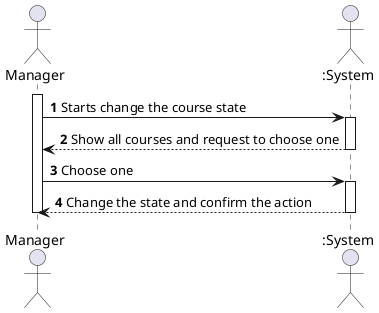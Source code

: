 @startuml

autonumber
actor "Manager" as MNG
actor ":System" as SYS

activate MNG
MNG -> SYS : Starts change the course state
activate SYS
SYS --> MNG : Show all courses and request to choose one
deactivate SYS
MNG -> SYS : Choose one
activate SYS
SYS --> MNG : Change the state and confirm the action
deactivate SYS
deactivate MNG



@enduml